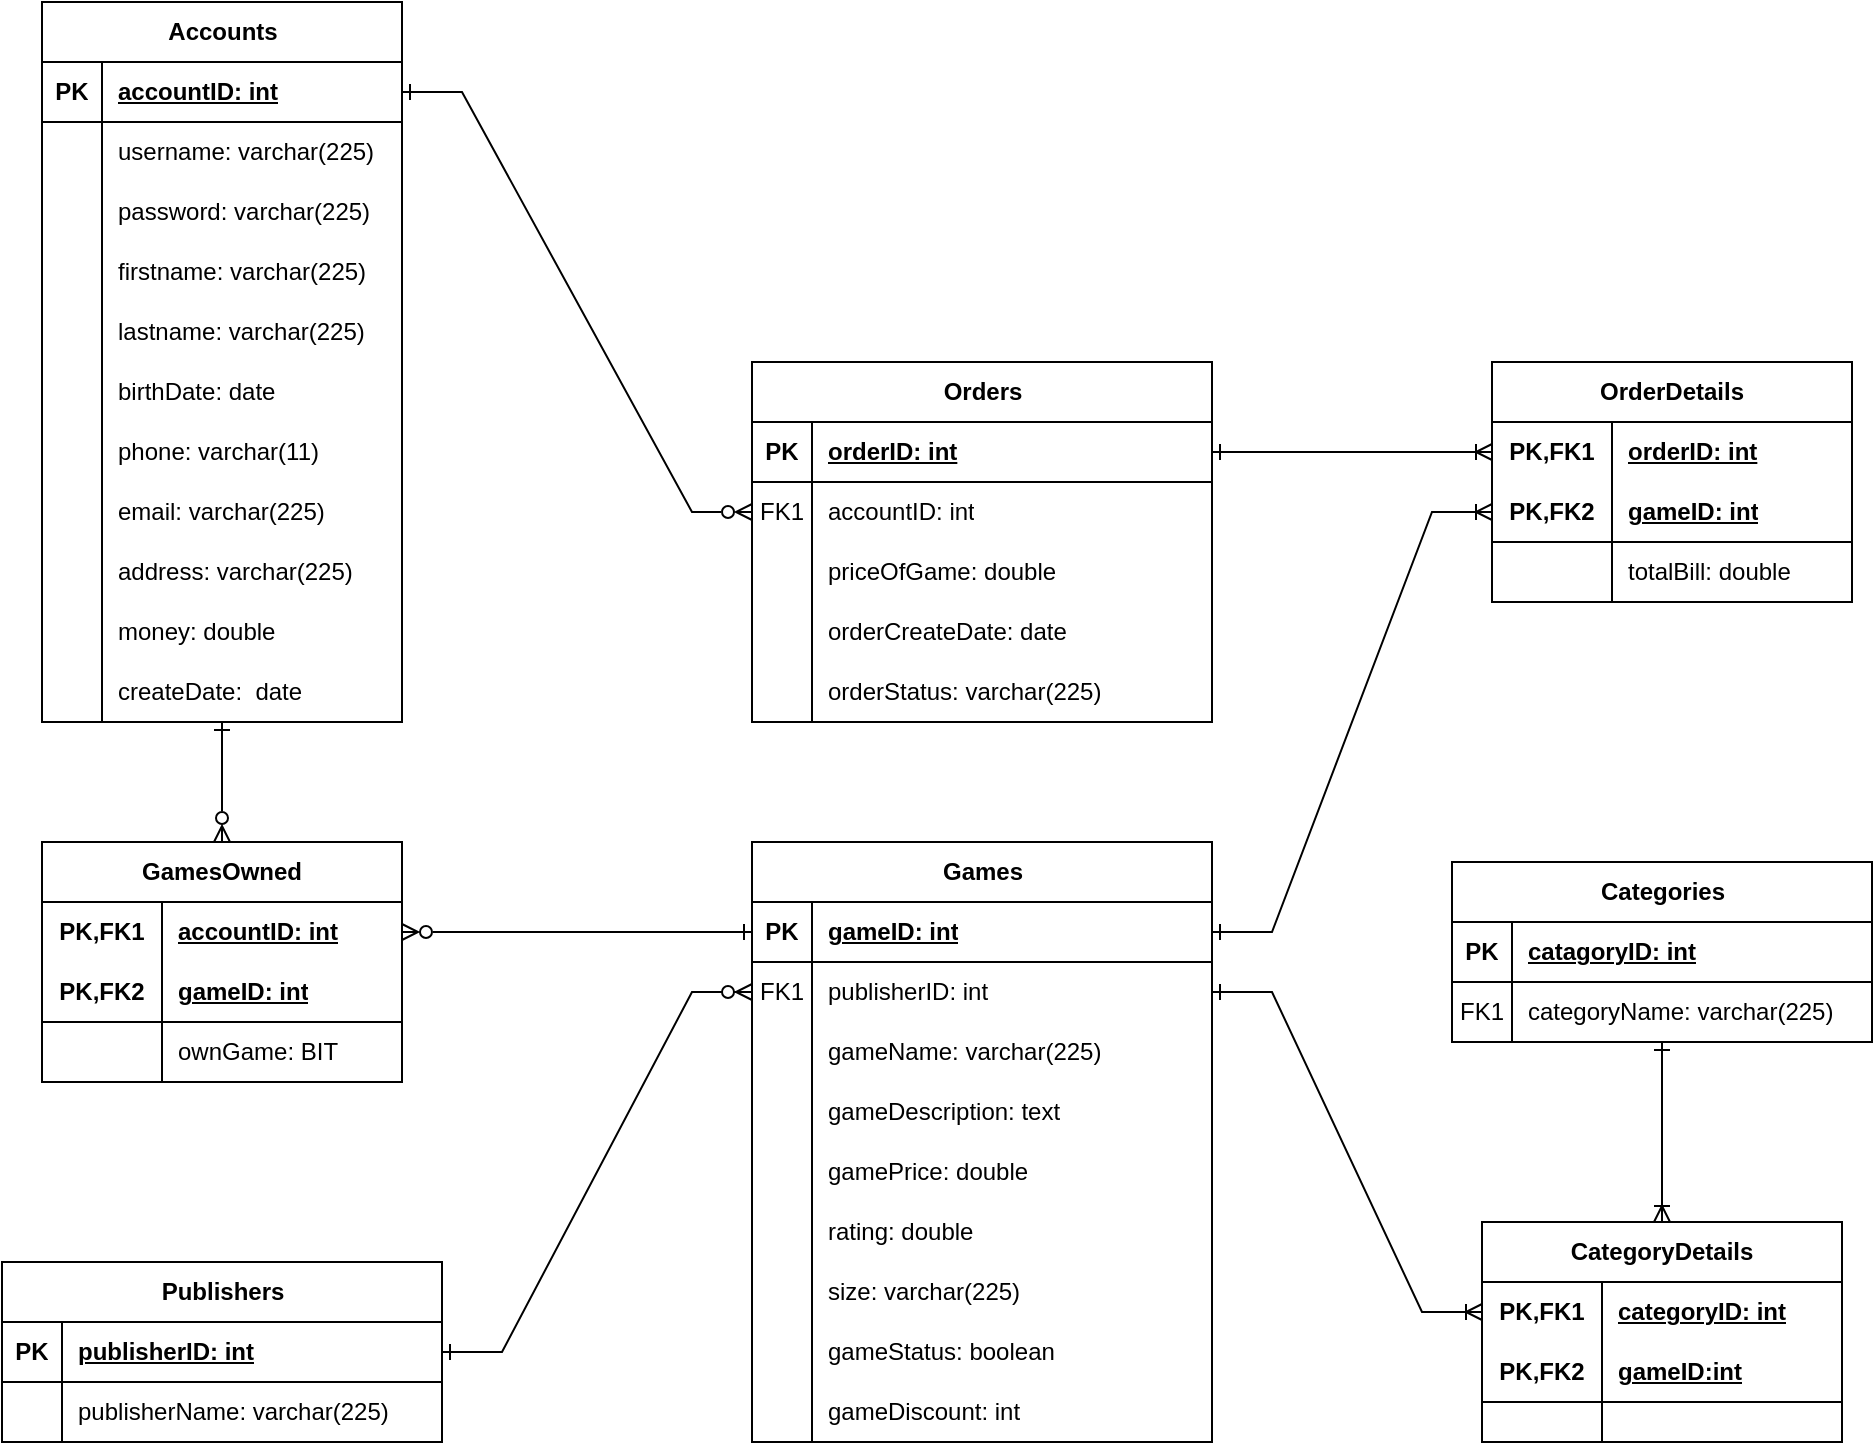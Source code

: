<mxfile version="21.6.1" type="device">
  <diagram name="Page-1" id="ymamijG1H2zUphEsRwEc">
    <mxGraphModel dx="1548" dy="894" grid="1" gridSize="10" guides="1" tooltips="1" connect="1" arrows="1" fold="1" page="1" pageScale="1" pageWidth="1169" pageHeight="1654" math="0" shadow="0">
      <root>
        <mxCell id="0" />
        <mxCell id="1" parent="0" />
        <mxCell id="se7mfOm-UZgDBYxmV7Se-1" value="Accounts" style="shape=table;startSize=30;container=1;collapsible=1;childLayout=tableLayout;fixedRows=1;rowLines=0;fontStyle=1;align=center;resizeLast=1;html=1;" parent="1" vertex="1">
          <mxGeometry x="137" y="480" width="180" height="360" as="geometry" />
        </mxCell>
        <mxCell id="se7mfOm-UZgDBYxmV7Se-2" value="" style="shape=tableRow;horizontal=0;startSize=0;swimlaneHead=0;swimlaneBody=0;fillColor=none;collapsible=0;dropTarget=0;points=[[0,0.5],[1,0.5]];portConstraint=eastwest;top=0;left=0;right=0;bottom=1;" parent="se7mfOm-UZgDBYxmV7Se-1" vertex="1">
          <mxGeometry y="30" width="180" height="30" as="geometry" />
        </mxCell>
        <mxCell id="se7mfOm-UZgDBYxmV7Se-3" value="PK" style="shape=partialRectangle;connectable=0;fillColor=none;top=0;left=0;bottom=0;right=0;fontStyle=1;overflow=hidden;whiteSpace=wrap;html=1;" parent="se7mfOm-UZgDBYxmV7Se-2" vertex="1">
          <mxGeometry width="30" height="30" as="geometry">
            <mxRectangle width="30" height="30" as="alternateBounds" />
          </mxGeometry>
        </mxCell>
        <mxCell id="se7mfOm-UZgDBYxmV7Se-4" value="accountID: int" style="shape=partialRectangle;connectable=0;fillColor=none;top=0;left=0;bottom=0;right=0;align=left;spacingLeft=6;fontStyle=5;overflow=hidden;whiteSpace=wrap;html=1;" parent="se7mfOm-UZgDBYxmV7Se-2" vertex="1">
          <mxGeometry x="30" width="150" height="30" as="geometry">
            <mxRectangle width="150" height="30" as="alternateBounds" />
          </mxGeometry>
        </mxCell>
        <mxCell id="se7mfOm-UZgDBYxmV7Se-5" value="" style="shape=tableRow;horizontal=0;startSize=0;swimlaneHead=0;swimlaneBody=0;fillColor=none;collapsible=0;dropTarget=0;points=[[0,0.5],[1,0.5]];portConstraint=eastwest;top=0;left=0;right=0;bottom=0;" parent="se7mfOm-UZgDBYxmV7Se-1" vertex="1">
          <mxGeometry y="60" width="180" height="30" as="geometry" />
        </mxCell>
        <mxCell id="se7mfOm-UZgDBYxmV7Se-6" value="" style="shape=partialRectangle;connectable=0;fillColor=none;top=0;left=0;bottom=0;right=0;editable=1;overflow=hidden;whiteSpace=wrap;html=1;" parent="se7mfOm-UZgDBYxmV7Se-5" vertex="1">
          <mxGeometry width="30" height="30" as="geometry">
            <mxRectangle width="30" height="30" as="alternateBounds" />
          </mxGeometry>
        </mxCell>
        <mxCell id="se7mfOm-UZgDBYxmV7Se-7" value="username: varchar(225)" style="shape=partialRectangle;connectable=0;fillColor=none;top=0;left=0;bottom=0;right=0;align=left;spacingLeft=6;overflow=hidden;whiteSpace=wrap;html=1;" parent="se7mfOm-UZgDBYxmV7Se-5" vertex="1">
          <mxGeometry x="30" width="150" height="30" as="geometry">
            <mxRectangle width="150" height="30" as="alternateBounds" />
          </mxGeometry>
        </mxCell>
        <mxCell id="se7mfOm-UZgDBYxmV7Se-8" value="" style="shape=tableRow;horizontal=0;startSize=0;swimlaneHead=0;swimlaneBody=0;fillColor=none;collapsible=0;dropTarget=0;points=[[0,0.5],[1,0.5]];portConstraint=eastwest;top=0;left=0;right=0;bottom=0;" parent="se7mfOm-UZgDBYxmV7Se-1" vertex="1">
          <mxGeometry y="90" width="180" height="30" as="geometry" />
        </mxCell>
        <mxCell id="se7mfOm-UZgDBYxmV7Se-9" value="" style="shape=partialRectangle;connectable=0;fillColor=none;top=0;left=0;bottom=0;right=0;editable=1;overflow=hidden;whiteSpace=wrap;html=1;" parent="se7mfOm-UZgDBYxmV7Se-8" vertex="1">
          <mxGeometry width="30" height="30" as="geometry">
            <mxRectangle width="30" height="30" as="alternateBounds" />
          </mxGeometry>
        </mxCell>
        <mxCell id="se7mfOm-UZgDBYxmV7Se-10" value="password: varchar(225)" style="shape=partialRectangle;connectable=0;fillColor=none;top=0;left=0;bottom=0;right=0;align=left;spacingLeft=6;overflow=hidden;whiteSpace=wrap;html=1;" parent="se7mfOm-UZgDBYxmV7Se-8" vertex="1">
          <mxGeometry x="30" width="150" height="30" as="geometry">
            <mxRectangle width="150" height="30" as="alternateBounds" />
          </mxGeometry>
        </mxCell>
        <mxCell id="se7mfOm-UZgDBYxmV7Se-11" value="" style="shape=tableRow;horizontal=0;startSize=0;swimlaneHead=0;swimlaneBody=0;fillColor=none;collapsible=0;dropTarget=0;points=[[0,0.5],[1,0.5]];portConstraint=eastwest;top=0;left=0;right=0;bottom=0;" parent="se7mfOm-UZgDBYxmV7Se-1" vertex="1">
          <mxGeometry y="120" width="180" height="30" as="geometry" />
        </mxCell>
        <mxCell id="se7mfOm-UZgDBYxmV7Se-12" value="" style="shape=partialRectangle;connectable=0;fillColor=none;top=0;left=0;bottom=0;right=0;editable=1;overflow=hidden;whiteSpace=wrap;html=1;" parent="se7mfOm-UZgDBYxmV7Se-11" vertex="1">
          <mxGeometry width="30" height="30" as="geometry">
            <mxRectangle width="30" height="30" as="alternateBounds" />
          </mxGeometry>
        </mxCell>
        <mxCell id="se7mfOm-UZgDBYxmV7Se-13" value="firstname: varchar(225)" style="shape=partialRectangle;connectable=0;fillColor=none;top=0;left=0;bottom=0;right=0;align=left;spacingLeft=6;overflow=hidden;whiteSpace=wrap;html=1;" parent="se7mfOm-UZgDBYxmV7Se-11" vertex="1">
          <mxGeometry x="30" width="150" height="30" as="geometry">
            <mxRectangle width="150" height="30" as="alternateBounds" />
          </mxGeometry>
        </mxCell>
        <mxCell id="se7mfOm-UZgDBYxmV7Se-14" value="" style="shape=tableRow;horizontal=0;startSize=0;swimlaneHead=0;swimlaneBody=0;fillColor=none;collapsible=0;dropTarget=0;points=[[0,0.5],[1,0.5]];portConstraint=eastwest;top=0;left=0;right=0;bottom=0;" parent="se7mfOm-UZgDBYxmV7Se-1" vertex="1">
          <mxGeometry y="150" width="180" height="30" as="geometry" />
        </mxCell>
        <mxCell id="se7mfOm-UZgDBYxmV7Se-15" value="" style="shape=partialRectangle;connectable=0;fillColor=none;top=0;left=0;bottom=0;right=0;editable=1;overflow=hidden;whiteSpace=wrap;html=1;" parent="se7mfOm-UZgDBYxmV7Se-14" vertex="1">
          <mxGeometry width="30" height="30" as="geometry">
            <mxRectangle width="30" height="30" as="alternateBounds" />
          </mxGeometry>
        </mxCell>
        <mxCell id="se7mfOm-UZgDBYxmV7Se-16" value="lastname: varchar(225)" style="shape=partialRectangle;connectable=0;fillColor=none;top=0;left=0;bottom=0;right=0;align=left;spacingLeft=6;overflow=hidden;whiteSpace=wrap;html=1;" parent="se7mfOm-UZgDBYxmV7Se-14" vertex="1">
          <mxGeometry x="30" width="150" height="30" as="geometry">
            <mxRectangle width="150" height="30" as="alternateBounds" />
          </mxGeometry>
        </mxCell>
        <mxCell id="se7mfOm-UZgDBYxmV7Se-17" value="" style="shape=tableRow;horizontal=0;startSize=0;swimlaneHead=0;swimlaneBody=0;fillColor=none;collapsible=0;dropTarget=0;points=[[0,0.5],[1,0.5]];portConstraint=eastwest;top=0;left=0;right=0;bottom=0;" parent="se7mfOm-UZgDBYxmV7Se-1" vertex="1">
          <mxGeometry y="180" width="180" height="30" as="geometry" />
        </mxCell>
        <mxCell id="se7mfOm-UZgDBYxmV7Se-18" value="" style="shape=partialRectangle;connectable=0;fillColor=none;top=0;left=0;bottom=0;right=0;editable=1;overflow=hidden;whiteSpace=wrap;html=1;" parent="se7mfOm-UZgDBYxmV7Se-17" vertex="1">
          <mxGeometry width="30" height="30" as="geometry">
            <mxRectangle width="30" height="30" as="alternateBounds" />
          </mxGeometry>
        </mxCell>
        <mxCell id="se7mfOm-UZgDBYxmV7Se-19" value="birthDate: date" style="shape=partialRectangle;connectable=0;fillColor=none;top=0;left=0;bottom=0;right=0;align=left;spacingLeft=6;overflow=hidden;whiteSpace=wrap;html=1;" parent="se7mfOm-UZgDBYxmV7Se-17" vertex="1">
          <mxGeometry x="30" width="150" height="30" as="geometry">
            <mxRectangle width="150" height="30" as="alternateBounds" />
          </mxGeometry>
        </mxCell>
        <mxCell id="se7mfOm-UZgDBYxmV7Se-20" value="" style="shape=tableRow;horizontal=0;startSize=0;swimlaneHead=0;swimlaneBody=0;fillColor=none;collapsible=0;dropTarget=0;points=[[0,0.5],[1,0.5]];portConstraint=eastwest;top=0;left=0;right=0;bottom=0;" parent="se7mfOm-UZgDBYxmV7Se-1" vertex="1">
          <mxGeometry y="210" width="180" height="30" as="geometry" />
        </mxCell>
        <mxCell id="se7mfOm-UZgDBYxmV7Se-21" value="" style="shape=partialRectangle;connectable=0;fillColor=none;top=0;left=0;bottom=0;right=0;editable=1;overflow=hidden;whiteSpace=wrap;html=1;" parent="se7mfOm-UZgDBYxmV7Se-20" vertex="1">
          <mxGeometry width="30" height="30" as="geometry">
            <mxRectangle width="30" height="30" as="alternateBounds" />
          </mxGeometry>
        </mxCell>
        <mxCell id="se7mfOm-UZgDBYxmV7Se-22" value="phone: varchar(11)" style="shape=partialRectangle;connectable=0;fillColor=none;top=0;left=0;bottom=0;right=0;align=left;spacingLeft=6;overflow=hidden;whiteSpace=wrap;html=1;" parent="se7mfOm-UZgDBYxmV7Se-20" vertex="1">
          <mxGeometry x="30" width="150" height="30" as="geometry">
            <mxRectangle width="150" height="30" as="alternateBounds" />
          </mxGeometry>
        </mxCell>
        <mxCell id="se7mfOm-UZgDBYxmV7Se-23" value="" style="shape=tableRow;horizontal=0;startSize=0;swimlaneHead=0;swimlaneBody=0;fillColor=none;collapsible=0;dropTarget=0;points=[[0,0.5],[1,0.5]];portConstraint=eastwest;top=0;left=0;right=0;bottom=0;" parent="se7mfOm-UZgDBYxmV7Se-1" vertex="1">
          <mxGeometry y="240" width="180" height="30" as="geometry" />
        </mxCell>
        <mxCell id="se7mfOm-UZgDBYxmV7Se-24" value="" style="shape=partialRectangle;connectable=0;fillColor=none;top=0;left=0;bottom=0;right=0;editable=1;overflow=hidden;whiteSpace=wrap;html=1;" parent="se7mfOm-UZgDBYxmV7Se-23" vertex="1">
          <mxGeometry width="30" height="30" as="geometry">
            <mxRectangle width="30" height="30" as="alternateBounds" />
          </mxGeometry>
        </mxCell>
        <mxCell id="se7mfOm-UZgDBYxmV7Se-25" value="email: varchar(225)" style="shape=partialRectangle;connectable=0;fillColor=none;top=0;left=0;bottom=0;right=0;align=left;spacingLeft=6;overflow=hidden;whiteSpace=wrap;html=1;" parent="se7mfOm-UZgDBYxmV7Se-23" vertex="1">
          <mxGeometry x="30" width="150" height="30" as="geometry">
            <mxRectangle width="150" height="30" as="alternateBounds" />
          </mxGeometry>
        </mxCell>
        <mxCell id="se7mfOm-UZgDBYxmV7Se-26" value="" style="shape=tableRow;horizontal=0;startSize=0;swimlaneHead=0;swimlaneBody=0;fillColor=none;collapsible=0;dropTarget=0;points=[[0,0.5],[1,0.5]];portConstraint=eastwest;top=0;left=0;right=0;bottom=0;" parent="se7mfOm-UZgDBYxmV7Se-1" vertex="1">
          <mxGeometry y="270" width="180" height="30" as="geometry" />
        </mxCell>
        <mxCell id="se7mfOm-UZgDBYxmV7Se-27" value="" style="shape=partialRectangle;connectable=0;fillColor=none;top=0;left=0;bottom=0;right=0;editable=1;overflow=hidden;whiteSpace=wrap;html=1;" parent="se7mfOm-UZgDBYxmV7Se-26" vertex="1">
          <mxGeometry width="30" height="30" as="geometry">
            <mxRectangle width="30" height="30" as="alternateBounds" />
          </mxGeometry>
        </mxCell>
        <mxCell id="se7mfOm-UZgDBYxmV7Se-28" value="address: varchar(225)" style="shape=partialRectangle;connectable=0;fillColor=none;top=0;left=0;bottom=0;right=0;align=left;spacingLeft=6;overflow=hidden;whiteSpace=wrap;html=1;" parent="se7mfOm-UZgDBYxmV7Se-26" vertex="1">
          <mxGeometry x="30" width="150" height="30" as="geometry">
            <mxRectangle width="150" height="30" as="alternateBounds" />
          </mxGeometry>
        </mxCell>
        <mxCell id="se7mfOm-UZgDBYxmV7Se-29" value="" style="shape=tableRow;horizontal=0;startSize=0;swimlaneHead=0;swimlaneBody=0;fillColor=none;collapsible=0;dropTarget=0;points=[[0,0.5],[1,0.5]];portConstraint=eastwest;top=0;left=0;right=0;bottom=0;" parent="se7mfOm-UZgDBYxmV7Se-1" vertex="1">
          <mxGeometry y="300" width="180" height="30" as="geometry" />
        </mxCell>
        <mxCell id="se7mfOm-UZgDBYxmV7Se-30" value="" style="shape=partialRectangle;connectable=0;fillColor=none;top=0;left=0;bottom=0;right=0;editable=1;overflow=hidden;whiteSpace=wrap;html=1;" parent="se7mfOm-UZgDBYxmV7Se-29" vertex="1">
          <mxGeometry width="30" height="30" as="geometry">
            <mxRectangle width="30" height="30" as="alternateBounds" />
          </mxGeometry>
        </mxCell>
        <mxCell id="se7mfOm-UZgDBYxmV7Se-31" value="money: double" style="shape=partialRectangle;connectable=0;fillColor=none;top=0;left=0;bottom=0;right=0;align=left;spacingLeft=6;overflow=hidden;whiteSpace=wrap;html=1;" parent="se7mfOm-UZgDBYxmV7Se-29" vertex="1">
          <mxGeometry x="30" width="150" height="30" as="geometry">
            <mxRectangle width="150" height="30" as="alternateBounds" />
          </mxGeometry>
        </mxCell>
        <mxCell id="se7mfOm-UZgDBYxmV7Se-32" value="" style="shape=tableRow;horizontal=0;startSize=0;swimlaneHead=0;swimlaneBody=0;fillColor=none;collapsible=0;dropTarget=0;points=[[0,0.5],[1,0.5]];portConstraint=eastwest;top=0;left=0;right=0;bottom=0;" parent="se7mfOm-UZgDBYxmV7Se-1" vertex="1">
          <mxGeometry y="330" width="180" height="30" as="geometry" />
        </mxCell>
        <mxCell id="se7mfOm-UZgDBYxmV7Se-33" value="" style="shape=partialRectangle;connectable=0;fillColor=none;top=0;left=0;bottom=0;right=0;editable=1;overflow=hidden;whiteSpace=wrap;html=1;" parent="se7mfOm-UZgDBYxmV7Se-32" vertex="1">
          <mxGeometry width="30" height="30" as="geometry">
            <mxRectangle width="30" height="30" as="alternateBounds" />
          </mxGeometry>
        </mxCell>
        <mxCell id="se7mfOm-UZgDBYxmV7Se-34" value="createDate:&amp;nbsp; date" style="shape=partialRectangle;connectable=0;fillColor=none;top=0;left=0;bottom=0;right=0;align=left;spacingLeft=6;overflow=hidden;whiteSpace=wrap;html=1;" parent="se7mfOm-UZgDBYxmV7Se-32" vertex="1">
          <mxGeometry x="30" width="150" height="30" as="geometry">
            <mxRectangle width="150" height="30" as="alternateBounds" />
          </mxGeometry>
        </mxCell>
        <mxCell id="se7mfOm-UZgDBYxmV7Se-35" value="Orders" style="shape=table;startSize=30;container=1;collapsible=1;childLayout=tableLayout;fixedRows=1;rowLines=0;fontStyle=1;align=center;resizeLast=1;html=1;" parent="1" vertex="1">
          <mxGeometry x="492" y="660" width="230" height="180" as="geometry" />
        </mxCell>
        <mxCell id="se7mfOm-UZgDBYxmV7Se-36" value="" style="shape=tableRow;horizontal=0;startSize=0;swimlaneHead=0;swimlaneBody=0;fillColor=none;collapsible=0;dropTarget=0;points=[[0,0.5],[1,0.5]];portConstraint=eastwest;top=0;left=0;right=0;bottom=1;" parent="se7mfOm-UZgDBYxmV7Se-35" vertex="1">
          <mxGeometry y="30" width="230" height="30" as="geometry" />
        </mxCell>
        <mxCell id="se7mfOm-UZgDBYxmV7Se-37" value="PK" style="shape=partialRectangle;connectable=0;fillColor=none;top=0;left=0;bottom=0;right=0;fontStyle=1;overflow=hidden;whiteSpace=wrap;html=1;" parent="se7mfOm-UZgDBYxmV7Se-36" vertex="1">
          <mxGeometry width="30" height="30" as="geometry">
            <mxRectangle width="30" height="30" as="alternateBounds" />
          </mxGeometry>
        </mxCell>
        <mxCell id="se7mfOm-UZgDBYxmV7Se-38" value="orderID: int" style="shape=partialRectangle;connectable=0;fillColor=none;top=0;left=0;bottom=0;right=0;align=left;spacingLeft=6;fontStyle=5;overflow=hidden;whiteSpace=wrap;html=1;" parent="se7mfOm-UZgDBYxmV7Se-36" vertex="1">
          <mxGeometry x="30" width="200" height="30" as="geometry">
            <mxRectangle width="200" height="30" as="alternateBounds" />
          </mxGeometry>
        </mxCell>
        <mxCell id="se7mfOm-UZgDBYxmV7Se-39" value="" style="shape=tableRow;horizontal=0;startSize=0;swimlaneHead=0;swimlaneBody=0;fillColor=none;collapsible=0;dropTarget=0;points=[[0,0.5],[1,0.5]];portConstraint=eastwest;top=0;left=0;right=0;bottom=0;" parent="se7mfOm-UZgDBYxmV7Se-35" vertex="1">
          <mxGeometry y="60" width="230" height="30" as="geometry" />
        </mxCell>
        <mxCell id="se7mfOm-UZgDBYxmV7Se-40" value="FK1" style="shape=partialRectangle;connectable=0;fillColor=none;top=0;left=0;bottom=0;right=0;editable=1;overflow=hidden;whiteSpace=wrap;html=1;" parent="se7mfOm-UZgDBYxmV7Se-39" vertex="1">
          <mxGeometry width="30" height="30" as="geometry">
            <mxRectangle width="30" height="30" as="alternateBounds" />
          </mxGeometry>
        </mxCell>
        <mxCell id="se7mfOm-UZgDBYxmV7Se-41" value="accountID: int" style="shape=partialRectangle;connectable=0;fillColor=none;top=0;left=0;bottom=0;right=0;align=left;spacingLeft=6;overflow=hidden;whiteSpace=wrap;html=1;" parent="se7mfOm-UZgDBYxmV7Se-39" vertex="1">
          <mxGeometry x="30" width="200" height="30" as="geometry">
            <mxRectangle width="200" height="30" as="alternateBounds" />
          </mxGeometry>
        </mxCell>
        <mxCell id="se7mfOm-UZgDBYxmV7Se-45" value="" style="shape=tableRow;horizontal=0;startSize=0;swimlaneHead=0;swimlaneBody=0;fillColor=none;collapsible=0;dropTarget=0;points=[[0,0.5],[1,0.5]];portConstraint=eastwest;top=0;left=0;right=0;bottom=0;" parent="se7mfOm-UZgDBYxmV7Se-35" vertex="1">
          <mxGeometry y="90" width="230" height="30" as="geometry" />
        </mxCell>
        <mxCell id="se7mfOm-UZgDBYxmV7Se-46" value="" style="shape=partialRectangle;connectable=0;fillColor=none;top=0;left=0;bottom=0;right=0;editable=1;overflow=hidden;whiteSpace=wrap;html=1;" parent="se7mfOm-UZgDBYxmV7Se-45" vertex="1">
          <mxGeometry width="30" height="30" as="geometry">
            <mxRectangle width="30" height="30" as="alternateBounds" />
          </mxGeometry>
        </mxCell>
        <mxCell id="se7mfOm-UZgDBYxmV7Se-47" value="priceOfGame: double" style="shape=partialRectangle;connectable=0;fillColor=none;top=0;left=0;bottom=0;right=0;align=left;spacingLeft=6;overflow=hidden;whiteSpace=wrap;html=1;" parent="se7mfOm-UZgDBYxmV7Se-45" vertex="1">
          <mxGeometry x="30" width="200" height="30" as="geometry">
            <mxRectangle width="200" height="30" as="alternateBounds" />
          </mxGeometry>
        </mxCell>
        <mxCell id="se7mfOm-UZgDBYxmV7Se-48" value="" style="shape=tableRow;horizontal=0;startSize=0;swimlaneHead=0;swimlaneBody=0;fillColor=none;collapsible=0;dropTarget=0;points=[[0,0.5],[1,0.5]];portConstraint=eastwest;top=0;left=0;right=0;bottom=0;" parent="se7mfOm-UZgDBYxmV7Se-35" vertex="1">
          <mxGeometry y="120" width="230" height="30" as="geometry" />
        </mxCell>
        <mxCell id="se7mfOm-UZgDBYxmV7Se-49" value="" style="shape=partialRectangle;connectable=0;fillColor=none;top=0;left=0;bottom=0;right=0;editable=1;overflow=hidden;whiteSpace=wrap;html=1;" parent="se7mfOm-UZgDBYxmV7Se-48" vertex="1">
          <mxGeometry width="30" height="30" as="geometry">
            <mxRectangle width="30" height="30" as="alternateBounds" />
          </mxGeometry>
        </mxCell>
        <mxCell id="se7mfOm-UZgDBYxmV7Se-50" value="orderCreateDate: date" style="shape=partialRectangle;connectable=0;fillColor=none;top=0;left=0;bottom=0;right=0;align=left;spacingLeft=6;overflow=hidden;whiteSpace=wrap;html=1;" parent="se7mfOm-UZgDBYxmV7Se-48" vertex="1">
          <mxGeometry x="30" width="200" height="30" as="geometry">
            <mxRectangle width="200" height="30" as="alternateBounds" />
          </mxGeometry>
        </mxCell>
        <mxCell id="se7mfOm-UZgDBYxmV7Se-54" value="" style="shape=tableRow;horizontal=0;startSize=0;swimlaneHead=0;swimlaneBody=0;fillColor=none;collapsible=0;dropTarget=0;points=[[0,0.5],[1,0.5]];portConstraint=eastwest;top=0;left=0;right=0;bottom=0;" parent="se7mfOm-UZgDBYxmV7Se-35" vertex="1">
          <mxGeometry y="150" width="230" height="30" as="geometry" />
        </mxCell>
        <mxCell id="se7mfOm-UZgDBYxmV7Se-55" value="" style="shape=partialRectangle;connectable=0;fillColor=none;top=0;left=0;bottom=0;right=0;editable=1;overflow=hidden;whiteSpace=wrap;html=1;" parent="se7mfOm-UZgDBYxmV7Se-54" vertex="1">
          <mxGeometry width="30" height="30" as="geometry">
            <mxRectangle width="30" height="30" as="alternateBounds" />
          </mxGeometry>
        </mxCell>
        <mxCell id="se7mfOm-UZgDBYxmV7Se-56" value="orderStatus: varchar(225)" style="shape=partialRectangle;connectable=0;fillColor=none;top=0;left=0;bottom=0;right=0;align=left;spacingLeft=6;overflow=hidden;whiteSpace=wrap;html=1;" parent="se7mfOm-UZgDBYxmV7Se-54" vertex="1">
          <mxGeometry x="30" width="200" height="30" as="geometry">
            <mxRectangle width="200" height="30" as="alternateBounds" />
          </mxGeometry>
        </mxCell>
        <mxCell id="se7mfOm-UZgDBYxmV7Se-57" value="Games" style="shape=table;startSize=30;container=1;collapsible=1;childLayout=tableLayout;fixedRows=1;rowLines=0;fontStyle=1;align=center;resizeLast=1;html=1;" parent="1" vertex="1">
          <mxGeometry x="492" y="900" width="230" height="300" as="geometry" />
        </mxCell>
        <mxCell id="se7mfOm-UZgDBYxmV7Se-58" value="" style="shape=tableRow;horizontal=0;startSize=0;swimlaneHead=0;swimlaneBody=0;fillColor=none;collapsible=0;dropTarget=0;points=[[0,0.5],[1,0.5]];portConstraint=eastwest;top=0;left=0;right=0;bottom=1;" parent="se7mfOm-UZgDBYxmV7Se-57" vertex="1">
          <mxGeometry y="30" width="230" height="30" as="geometry" />
        </mxCell>
        <mxCell id="se7mfOm-UZgDBYxmV7Se-59" value="PK" style="shape=partialRectangle;connectable=0;fillColor=none;top=0;left=0;bottom=0;right=0;fontStyle=1;overflow=hidden;whiteSpace=wrap;html=1;" parent="se7mfOm-UZgDBYxmV7Se-58" vertex="1">
          <mxGeometry width="30" height="30" as="geometry">
            <mxRectangle width="30" height="30" as="alternateBounds" />
          </mxGeometry>
        </mxCell>
        <mxCell id="se7mfOm-UZgDBYxmV7Se-60" value="gameID: int" style="shape=partialRectangle;connectable=0;fillColor=none;top=0;left=0;bottom=0;right=0;align=left;spacingLeft=6;fontStyle=5;overflow=hidden;whiteSpace=wrap;html=1;" parent="se7mfOm-UZgDBYxmV7Se-58" vertex="1">
          <mxGeometry x="30" width="200" height="30" as="geometry">
            <mxRectangle width="200" height="30" as="alternateBounds" />
          </mxGeometry>
        </mxCell>
        <mxCell id="se7mfOm-UZgDBYxmV7Se-61" value="" style="shape=tableRow;horizontal=0;startSize=0;swimlaneHead=0;swimlaneBody=0;fillColor=none;collapsible=0;dropTarget=0;points=[[0,0.5],[1,0.5]];portConstraint=eastwest;top=0;left=0;right=0;bottom=0;" parent="se7mfOm-UZgDBYxmV7Se-57" vertex="1">
          <mxGeometry y="60" width="230" height="30" as="geometry" />
        </mxCell>
        <mxCell id="se7mfOm-UZgDBYxmV7Se-62" value="FK1" style="shape=partialRectangle;connectable=0;fillColor=none;top=0;left=0;bottom=0;right=0;editable=1;overflow=hidden;whiteSpace=wrap;html=1;" parent="se7mfOm-UZgDBYxmV7Se-61" vertex="1">
          <mxGeometry width="30" height="30" as="geometry">
            <mxRectangle width="30" height="30" as="alternateBounds" />
          </mxGeometry>
        </mxCell>
        <mxCell id="se7mfOm-UZgDBYxmV7Se-63" value="publisherID: int" style="shape=partialRectangle;connectable=0;fillColor=none;top=0;left=0;bottom=0;right=0;align=left;spacingLeft=6;overflow=hidden;whiteSpace=wrap;html=1;" parent="se7mfOm-UZgDBYxmV7Se-61" vertex="1">
          <mxGeometry x="30" width="200" height="30" as="geometry">
            <mxRectangle width="200" height="30" as="alternateBounds" />
          </mxGeometry>
        </mxCell>
        <mxCell id="se7mfOm-UZgDBYxmV7Se-64" value="" style="shape=tableRow;horizontal=0;startSize=0;swimlaneHead=0;swimlaneBody=0;fillColor=none;collapsible=0;dropTarget=0;points=[[0,0.5],[1,0.5]];portConstraint=eastwest;top=0;left=0;right=0;bottom=0;" parent="se7mfOm-UZgDBYxmV7Se-57" vertex="1">
          <mxGeometry y="90" width="230" height="30" as="geometry" />
        </mxCell>
        <mxCell id="se7mfOm-UZgDBYxmV7Se-65" value="" style="shape=partialRectangle;connectable=0;fillColor=none;top=0;left=0;bottom=0;right=0;editable=1;overflow=hidden;whiteSpace=wrap;html=1;" parent="se7mfOm-UZgDBYxmV7Se-64" vertex="1">
          <mxGeometry width="30" height="30" as="geometry">
            <mxRectangle width="30" height="30" as="alternateBounds" />
          </mxGeometry>
        </mxCell>
        <mxCell id="se7mfOm-UZgDBYxmV7Se-66" value="gameName: varchar(225)" style="shape=partialRectangle;connectable=0;fillColor=none;top=0;left=0;bottom=0;right=0;align=left;spacingLeft=6;overflow=hidden;whiteSpace=wrap;html=1;" parent="se7mfOm-UZgDBYxmV7Se-64" vertex="1">
          <mxGeometry x="30" width="200" height="30" as="geometry">
            <mxRectangle width="200" height="30" as="alternateBounds" />
          </mxGeometry>
        </mxCell>
        <mxCell id="se7mfOm-UZgDBYxmV7Se-67" value="" style="shape=tableRow;horizontal=0;startSize=0;swimlaneHead=0;swimlaneBody=0;fillColor=none;collapsible=0;dropTarget=0;points=[[0,0.5],[1,0.5]];portConstraint=eastwest;top=0;left=0;right=0;bottom=0;" parent="se7mfOm-UZgDBYxmV7Se-57" vertex="1">
          <mxGeometry y="120" width="230" height="30" as="geometry" />
        </mxCell>
        <mxCell id="se7mfOm-UZgDBYxmV7Se-68" value="" style="shape=partialRectangle;connectable=0;fillColor=none;top=0;left=0;bottom=0;right=0;editable=1;overflow=hidden;whiteSpace=wrap;html=1;" parent="se7mfOm-UZgDBYxmV7Se-67" vertex="1">
          <mxGeometry width="30" height="30" as="geometry">
            <mxRectangle width="30" height="30" as="alternateBounds" />
          </mxGeometry>
        </mxCell>
        <mxCell id="se7mfOm-UZgDBYxmV7Se-69" value="gameDescription: text" style="shape=partialRectangle;connectable=0;fillColor=none;top=0;left=0;bottom=0;right=0;align=left;spacingLeft=6;overflow=hidden;whiteSpace=wrap;html=1;" parent="se7mfOm-UZgDBYxmV7Se-67" vertex="1">
          <mxGeometry x="30" width="200" height="30" as="geometry">
            <mxRectangle width="200" height="30" as="alternateBounds" />
          </mxGeometry>
        </mxCell>
        <mxCell id="se7mfOm-UZgDBYxmV7Se-70" value="" style="shape=tableRow;horizontal=0;startSize=0;swimlaneHead=0;swimlaneBody=0;fillColor=none;collapsible=0;dropTarget=0;points=[[0,0.5],[1,0.5]];portConstraint=eastwest;top=0;left=0;right=0;bottom=0;" parent="se7mfOm-UZgDBYxmV7Se-57" vertex="1">
          <mxGeometry y="150" width="230" height="30" as="geometry" />
        </mxCell>
        <mxCell id="se7mfOm-UZgDBYxmV7Se-71" value="" style="shape=partialRectangle;connectable=0;fillColor=none;top=0;left=0;bottom=0;right=0;editable=1;overflow=hidden;whiteSpace=wrap;html=1;" parent="se7mfOm-UZgDBYxmV7Se-70" vertex="1">
          <mxGeometry width="30" height="30" as="geometry">
            <mxRectangle width="30" height="30" as="alternateBounds" />
          </mxGeometry>
        </mxCell>
        <mxCell id="se7mfOm-UZgDBYxmV7Se-72" value="gamePrice: double" style="shape=partialRectangle;connectable=0;fillColor=none;top=0;left=0;bottom=0;right=0;align=left;spacingLeft=6;overflow=hidden;whiteSpace=wrap;html=1;" parent="se7mfOm-UZgDBYxmV7Se-70" vertex="1">
          <mxGeometry x="30" width="200" height="30" as="geometry">
            <mxRectangle width="200" height="30" as="alternateBounds" />
          </mxGeometry>
        </mxCell>
        <mxCell id="se7mfOm-UZgDBYxmV7Se-73" value="" style="shape=tableRow;horizontal=0;startSize=0;swimlaneHead=0;swimlaneBody=0;fillColor=none;collapsible=0;dropTarget=0;points=[[0,0.5],[1,0.5]];portConstraint=eastwest;top=0;left=0;right=0;bottom=0;" parent="se7mfOm-UZgDBYxmV7Se-57" vertex="1">
          <mxGeometry y="180" width="230" height="30" as="geometry" />
        </mxCell>
        <mxCell id="se7mfOm-UZgDBYxmV7Se-74" value="" style="shape=partialRectangle;connectable=0;fillColor=none;top=0;left=0;bottom=0;right=0;editable=1;overflow=hidden;whiteSpace=wrap;html=1;" parent="se7mfOm-UZgDBYxmV7Se-73" vertex="1">
          <mxGeometry width="30" height="30" as="geometry">
            <mxRectangle width="30" height="30" as="alternateBounds" />
          </mxGeometry>
        </mxCell>
        <mxCell id="se7mfOm-UZgDBYxmV7Se-75" value="rating: double" style="shape=partialRectangle;connectable=0;fillColor=none;top=0;left=0;bottom=0;right=0;align=left;spacingLeft=6;overflow=hidden;whiteSpace=wrap;html=1;" parent="se7mfOm-UZgDBYxmV7Se-73" vertex="1">
          <mxGeometry x="30" width="200" height="30" as="geometry">
            <mxRectangle width="200" height="30" as="alternateBounds" />
          </mxGeometry>
        </mxCell>
        <mxCell id="se7mfOm-UZgDBYxmV7Se-79" value="" style="shape=tableRow;horizontal=0;startSize=0;swimlaneHead=0;swimlaneBody=0;fillColor=none;collapsible=0;dropTarget=0;points=[[0,0.5],[1,0.5]];portConstraint=eastwest;top=0;left=0;right=0;bottom=0;" parent="se7mfOm-UZgDBYxmV7Se-57" vertex="1">
          <mxGeometry y="210" width="230" height="30" as="geometry" />
        </mxCell>
        <mxCell id="se7mfOm-UZgDBYxmV7Se-80" value="" style="shape=partialRectangle;connectable=0;fillColor=none;top=0;left=0;bottom=0;right=0;editable=1;overflow=hidden;whiteSpace=wrap;html=1;" parent="se7mfOm-UZgDBYxmV7Se-79" vertex="1">
          <mxGeometry width="30" height="30" as="geometry">
            <mxRectangle width="30" height="30" as="alternateBounds" />
          </mxGeometry>
        </mxCell>
        <mxCell id="se7mfOm-UZgDBYxmV7Se-81" value="size: varchar(225)" style="shape=partialRectangle;connectable=0;fillColor=none;top=0;left=0;bottom=0;right=0;align=left;spacingLeft=6;overflow=hidden;whiteSpace=wrap;html=1;" parent="se7mfOm-UZgDBYxmV7Se-79" vertex="1">
          <mxGeometry x="30" width="200" height="30" as="geometry">
            <mxRectangle width="200" height="30" as="alternateBounds" />
          </mxGeometry>
        </mxCell>
        <mxCell id="se7mfOm-UZgDBYxmV7Se-82" value="" style="shape=tableRow;horizontal=0;startSize=0;swimlaneHead=0;swimlaneBody=0;fillColor=none;collapsible=0;dropTarget=0;points=[[0,0.5],[1,0.5]];portConstraint=eastwest;top=0;left=0;right=0;bottom=0;" parent="se7mfOm-UZgDBYxmV7Se-57" vertex="1">
          <mxGeometry y="240" width="230" height="30" as="geometry" />
        </mxCell>
        <mxCell id="se7mfOm-UZgDBYxmV7Se-83" value="" style="shape=partialRectangle;connectable=0;fillColor=none;top=0;left=0;bottom=0;right=0;editable=1;overflow=hidden;whiteSpace=wrap;html=1;" parent="se7mfOm-UZgDBYxmV7Se-82" vertex="1">
          <mxGeometry width="30" height="30" as="geometry">
            <mxRectangle width="30" height="30" as="alternateBounds" />
          </mxGeometry>
        </mxCell>
        <mxCell id="se7mfOm-UZgDBYxmV7Se-84" value="gameStatus: boolean" style="shape=partialRectangle;connectable=0;fillColor=none;top=0;left=0;bottom=0;right=0;align=left;spacingLeft=6;overflow=hidden;whiteSpace=wrap;html=1;" parent="se7mfOm-UZgDBYxmV7Se-82" vertex="1">
          <mxGeometry x="30" width="200" height="30" as="geometry">
            <mxRectangle width="200" height="30" as="alternateBounds" />
          </mxGeometry>
        </mxCell>
        <mxCell id="se7mfOm-UZgDBYxmV7Se-151" value="" style="shape=tableRow;horizontal=0;startSize=0;swimlaneHead=0;swimlaneBody=0;fillColor=none;collapsible=0;dropTarget=0;points=[[0,0.5],[1,0.5]];portConstraint=eastwest;top=0;left=0;right=0;bottom=0;" parent="se7mfOm-UZgDBYxmV7Se-57" vertex="1">
          <mxGeometry y="270" width="230" height="30" as="geometry" />
        </mxCell>
        <mxCell id="se7mfOm-UZgDBYxmV7Se-152" value="" style="shape=partialRectangle;connectable=0;fillColor=none;top=0;left=0;bottom=0;right=0;editable=1;overflow=hidden;whiteSpace=wrap;html=1;" parent="se7mfOm-UZgDBYxmV7Se-151" vertex="1">
          <mxGeometry width="30" height="30" as="geometry">
            <mxRectangle width="30" height="30" as="alternateBounds" />
          </mxGeometry>
        </mxCell>
        <mxCell id="se7mfOm-UZgDBYxmV7Se-153" value="gameDiscount: int" style="shape=partialRectangle;connectable=0;fillColor=none;top=0;left=0;bottom=0;right=0;align=left;spacingLeft=6;overflow=hidden;whiteSpace=wrap;html=1;" parent="se7mfOm-UZgDBYxmV7Se-151" vertex="1">
          <mxGeometry x="30" width="200" height="30" as="geometry">
            <mxRectangle width="200" height="30" as="alternateBounds" />
          </mxGeometry>
        </mxCell>
        <mxCell id="se7mfOm-UZgDBYxmV7Se-85" value="Publishers" style="shape=table;startSize=30;container=1;collapsible=1;childLayout=tableLayout;fixedRows=1;rowLines=0;fontStyle=1;align=center;resizeLast=1;html=1;" parent="1" vertex="1">
          <mxGeometry x="117" y="1110" width="220" height="90" as="geometry" />
        </mxCell>
        <mxCell id="se7mfOm-UZgDBYxmV7Se-86" value="" style="shape=tableRow;horizontal=0;startSize=0;swimlaneHead=0;swimlaneBody=0;fillColor=none;collapsible=0;dropTarget=0;points=[[0,0.5],[1,0.5]];portConstraint=eastwest;top=0;left=0;right=0;bottom=1;" parent="se7mfOm-UZgDBYxmV7Se-85" vertex="1">
          <mxGeometry y="30" width="220" height="30" as="geometry" />
        </mxCell>
        <mxCell id="se7mfOm-UZgDBYxmV7Se-87" value="PK" style="shape=partialRectangle;connectable=0;fillColor=none;top=0;left=0;bottom=0;right=0;fontStyle=1;overflow=hidden;whiteSpace=wrap;html=1;" parent="se7mfOm-UZgDBYxmV7Se-86" vertex="1">
          <mxGeometry width="30" height="30" as="geometry">
            <mxRectangle width="30" height="30" as="alternateBounds" />
          </mxGeometry>
        </mxCell>
        <mxCell id="se7mfOm-UZgDBYxmV7Se-88" value="publisherID: int" style="shape=partialRectangle;connectable=0;fillColor=none;top=0;left=0;bottom=0;right=0;align=left;spacingLeft=6;fontStyle=5;overflow=hidden;whiteSpace=wrap;html=1;" parent="se7mfOm-UZgDBYxmV7Se-86" vertex="1">
          <mxGeometry x="30" width="190" height="30" as="geometry">
            <mxRectangle width="190" height="30" as="alternateBounds" />
          </mxGeometry>
        </mxCell>
        <mxCell id="se7mfOm-UZgDBYxmV7Se-89" value="" style="shape=tableRow;horizontal=0;startSize=0;swimlaneHead=0;swimlaneBody=0;fillColor=none;collapsible=0;dropTarget=0;points=[[0,0.5],[1,0.5]];portConstraint=eastwest;top=0;left=0;right=0;bottom=0;" parent="se7mfOm-UZgDBYxmV7Se-85" vertex="1">
          <mxGeometry y="60" width="220" height="30" as="geometry" />
        </mxCell>
        <mxCell id="se7mfOm-UZgDBYxmV7Se-90" value="" style="shape=partialRectangle;connectable=0;fillColor=none;top=0;left=0;bottom=0;right=0;editable=1;overflow=hidden;whiteSpace=wrap;html=1;" parent="se7mfOm-UZgDBYxmV7Se-89" vertex="1">
          <mxGeometry width="30" height="30" as="geometry">
            <mxRectangle width="30" height="30" as="alternateBounds" />
          </mxGeometry>
        </mxCell>
        <mxCell id="se7mfOm-UZgDBYxmV7Se-91" value="publisherName: varchar(225)" style="shape=partialRectangle;connectable=0;fillColor=none;top=0;left=0;bottom=0;right=0;align=left;spacingLeft=6;overflow=hidden;whiteSpace=wrap;html=1;" parent="se7mfOm-UZgDBYxmV7Se-89" vertex="1">
          <mxGeometry x="30" width="190" height="30" as="geometry">
            <mxRectangle width="190" height="30" as="alternateBounds" />
          </mxGeometry>
        </mxCell>
        <mxCell id="se7mfOm-UZgDBYxmV7Se-111" value="CategoryDetails" style="shape=table;startSize=30;container=1;collapsible=1;childLayout=tableLayout;fixedRows=1;rowLines=0;fontStyle=1;align=center;resizeLast=1;html=1;whiteSpace=wrap;" parent="1" vertex="1">
          <mxGeometry x="857" y="1090" width="180" height="110" as="geometry" />
        </mxCell>
        <mxCell id="se7mfOm-UZgDBYxmV7Se-112" value="" style="shape=tableRow;horizontal=0;startSize=0;swimlaneHead=0;swimlaneBody=0;fillColor=none;collapsible=0;dropTarget=0;points=[[0,0.5],[1,0.5]];portConstraint=eastwest;top=0;left=0;right=0;bottom=0;html=1;" parent="se7mfOm-UZgDBYxmV7Se-111" vertex="1">
          <mxGeometry y="30" width="180" height="30" as="geometry" />
        </mxCell>
        <mxCell id="se7mfOm-UZgDBYxmV7Se-113" value="PK,FK1" style="shape=partialRectangle;connectable=0;fillColor=none;top=0;left=0;bottom=0;right=0;fontStyle=1;overflow=hidden;html=1;whiteSpace=wrap;" parent="se7mfOm-UZgDBYxmV7Se-112" vertex="1">
          <mxGeometry width="60" height="30" as="geometry">
            <mxRectangle width="60" height="30" as="alternateBounds" />
          </mxGeometry>
        </mxCell>
        <mxCell id="se7mfOm-UZgDBYxmV7Se-114" value="categoryID: int" style="shape=partialRectangle;connectable=0;fillColor=none;top=0;left=0;bottom=0;right=0;align=left;spacingLeft=6;fontStyle=5;overflow=hidden;html=1;whiteSpace=wrap;" parent="se7mfOm-UZgDBYxmV7Se-112" vertex="1">
          <mxGeometry x="60" width="120" height="30" as="geometry">
            <mxRectangle width="120" height="30" as="alternateBounds" />
          </mxGeometry>
        </mxCell>
        <mxCell id="se7mfOm-UZgDBYxmV7Se-115" value="" style="shape=tableRow;horizontal=0;startSize=0;swimlaneHead=0;swimlaneBody=0;fillColor=none;collapsible=0;dropTarget=0;points=[[0,0.5],[1,0.5]];portConstraint=eastwest;top=0;left=0;right=0;bottom=1;html=1;" parent="se7mfOm-UZgDBYxmV7Se-111" vertex="1">
          <mxGeometry y="60" width="180" height="30" as="geometry" />
        </mxCell>
        <mxCell id="se7mfOm-UZgDBYxmV7Se-116" value="PK,FK2" style="shape=partialRectangle;connectable=0;fillColor=none;top=0;left=0;bottom=0;right=0;fontStyle=1;overflow=hidden;html=1;whiteSpace=wrap;" parent="se7mfOm-UZgDBYxmV7Se-115" vertex="1">
          <mxGeometry width="60" height="30" as="geometry">
            <mxRectangle width="60" height="30" as="alternateBounds" />
          </mxGeometry>
        </mxCell>
        <mxCell id="se7mfOm-UZgDBYxmV7Se-117" value="gameID:int" style="shape=partialRectangle;connectable=0;fillColor=none;top=0;left=0;bottom=0;right=0;align=left;spacingLeft=6;fontStyle=5;overflow=hidden;html=1;whiteSpace=wrap;" parent="se7mfOm-UZgDBYxmV7Se-115" vertex="1">
          <mxGeometry x="60" width="120" height="30" as="geometry">
            <mxRectangle width="120" height="30" as="alternateBounds" />
          </mxGeometry>
        </mxCell>
        <mxCell id="se7mfOm-UZgDBYxmV7Se-118" value="" style="shape=tableRow;horizontal=0;startSize=0;swimlaneHead=0;swimlaneBody=0;fillColor=none;collapsible=0;dropTarget=0;points=[[0,0.5],[1,0.5]];portConstraint=eastwest;top=0;left=0;right=0;bottom=0;html=1;" parent="se7mfOm-UZgDBYxmV7Se-111" vertex="1">
          <mxGeometry y="90" width="180" height="20" as="geometry" />
        </mxCell>
        <mxCell id="se7mfOm-UZgDBYxmV7Se-119" value="" style="shape=partialRectangle;connectable=0;fillColor=none;top=0;left=0;bottom=0;right=0;editable=1;overflow=hidden;html=1;whiteSpace=wrap;" parent="se7mfOm-UZgDBYxmV7Se-118" vertex="1">
          <mxGeometry width="60" height="20" as="geometry">
            <mxRectangle width="60" height="20" as="alternateBounds" />
          </mxGeometry>
        </mxCell>
        <mxCell id="se7mfOm-UZgDBYxmV7Se-120" value="" style="shape=partialRectangle;connectable=0;fillColor=none;top=0;left=0;bottom=0;right=0;align=left;spacingLeft=6;overflow=hidden;html=1;whiteSpace=wrap;" parent="se7mfOm-UZgDBYxmV7Se-118" vertex="1">
          <mxGeometry x="60" width="120" height="20" as="geometry">
            <mxRectangle width="120" height="20" as="alternateBounds" />
          </mxGeometry>
        </mxCell>
        <mxCell id="se7mfOm-UZgDBYxmV7Se-124" value="Categories" style="shape=table;startSize=30;container=1;collapsible=1;childLayout=tableLayout;fixedRows=1;rowLines=0;fontStyle=1;align=center;resizeLast=1;html=1;" parent="1" vertex="1">
          <mxGeometry x="842" y="910" width="210" height="90" as="geometry" />
        </mxCell>
        <mxCell id="se7mfOm-UZgDBYxmV7Se-125" value="" style="shape=tableRow;horizontal=0;startSize=0;swimlaneHead=0;swimlaneBody=0;fillColor=none;collapsible=0;dropTarget=0;points=[[0,0.5],[1,0.5]];portConstraint=eastwest;top=0;left=0;right=0;bottom=1;" parent="se7mfOm-UZgDBYxmV7Se-124" vertex="1">
          <mxGeometry y="30" width="210" height="30" as="geometry" />
        </mxCell>
        <mxCell id="se7mfOm-UZgDBYxmV7Se-126" value="PK" style="shape=partialRectangle;connectable=0;fillColor=none;top=0;left=0;bottom=0;right=0;fontStyle=1;overflow=hidden;whiteSpace=wrap;html=1;" parent="se7mfOm-UZgDBYxmV7Se-125" vertex="1">
          <mxGeometry width="30" height="30" as="geometry">
            <mxRectangle width="30" height="30" as="alternateBounds" />
          </mxGeometry>
        </mxCell>
        <mxCell id="se7mfOm-UZgDBYxmV7Se-127" value="catagoryID: int" style="shape=partialRectangle;connectable=0;fillColor=none;top=0;left=0;bottom=0;right=0;align=left;spacingLeft=6;fontStyle=5;overflow=hidden;whiteSpace=wrap;html=1;" parent="se7mfOm-UZgDBYxmV7Se-125" vertex="1">
          <mxGeometry x="30" width="180" height="30" as="geometry">
            <mxRectangle width="180" height="30" as="alternateBounds" />
          </mxGeometry>
        </mxCell>
        <mxCell id="se7mfOm-UZgDBYxmV7Se-128" value="" style="shape=tableRow;horizontal=0;startSize=0;swimlaneHead=0;swimlaneBody=0;fillColor=none;collapsible=0;dropTarget=0;points=[[0,0.5],[1,0.5]];portConstraint=eastwest;top=0;left=0;right=0;bottom=0;" parent="se7mfOm-UZgDBYxmV7Se-124" vertex="1">
          <mxGeometry y="60" width="210" height="30" as="geometry" />
        </mxCell>
        <mxCell id="se7mfOm-UZgDBYxmV7Se-129" value="FK1" style="shape=partialRectangle;connectable=0;fillColor=none;top=0;left=0;bottom=0;right=0;editable=1;overflow=hidden;whiteSpace=wrap;html=1;" parent="se7mfOm-UZgDBYxmV7Se-128" vertex="1">
          <mxGeometry width="30" height="30" as="geometry">
            <mxRectangle width="30" height="30" as="alternateBounds" />
          </mxGeometry>
        </mxCell>
        <mxCell id="se7mfOm-UZgDBYxmV7Se-130" value="categoryName: varchar(225)" style="shape=partialRectangle;connectable=0;fillColor=none;top=0;left=0;bottom=0;right=0;align=left;spacingLeft=6;overflow=hidden;whiteSpace=wrap;html=1;" parent="se7mfOm-UZgDBYxmV7Se-128" vertex="1">
          <mxGeometry x="30" width="180" height="30" as="geometry">
            <mxRectangle width="180" height="30" as="alternateBounds" />
          </mxGeometry>
        </mxCell>
        <mxCell id="se7mfOm-UZgDBYxmV7Se-154" value="OrderDetails" style="shape=table;startSize=30;container=1;collapsible=1;childLayout=tableLayout;fixedRows=1;rowLines=0;fontStyle=1;align=center;resizeLast=1;html=1;whiteSpace=wrap;" parent="1" vertex="1">
          <mxGeometry x="862" y="660" width="180" height="120" as="geometry" />
        </mxCell>
        <mxCell id="se7mfOm-UZgDBYxmV7Se-155" value="" style="shape=tableRow;horizontal=0;startSize=0;swimlaneHead=0;swimlaneBody=0;fillColor=none;collapsible=0;dropTarget=0;points=[[0,0.5],[1,0.5]];portConstraint=eastwest;top=0;left=0;right=0;bottom=0;html=1;" parent="se7mfOm-UZgDBYxmV7Se-154" vertex="1">
          <mxGeometry y="30" width="180" height="30" as="geometry" />
        </mxCell>
        <mxCell id="se7mfOm-UZgDBYxmV7Se-156" value="PK,FK1" style="shape=partialRectangle;connectable=0;fillColor=none;top=0;left=0;bottom=0;right=0;fontStyle=1;overflow=hidden;html=1;whiteSpace=wrap;" parent="se7mfOm-UZgDBYxmV7Se-155" vertex="1">
          <mxGeometry width="60" height="30" as="geometry">
            <mxRectangle width="60" height="30" as="alternateBounds" />
          </mxGeometry>
        </mxCell>
        <mxCell id="se7mfOm-UZgDBYxmV7Se-157" value="orderID: int" style="shape=partialRectangle;connectable=0;fillColor=none;top=0;left=0;bottom=0;right=0;align=left;spacingLeft=6;fontStyle=5;overflow=hidden;html=1;whiteSpace=wrap;" parent="se7mfOm-UZgDBYxmV7Se-155" vertex="1">
          <mxGeometry x="60" width="120" height="30" as="geometry">
            <mxRectangle width="120" height="30" as="alternateBounds" />
          </mxGeometry>
        </mxCell>
        <mxCell id="se7mfOm-UZgDBYxmV7Se-158" value="" style="shape=tableRow;horizontal=0;startSize=0;swimlaneHead=0;swimlaneBody=0;fillColor=none;collapsible=0;dropTarget=0;points=[[0,0.5],[1,0.5]];portConstraint=eastwest;top=0;left=0;right=0;bottom=1;html=1;" parent="se7mfOm-UZgDBYxmV7Se-154" vertex="1">
          <mxGeometry y="60" width="180" height="30" as="geometry" />
        </mxCell>
        <mxCell id="se7mfOm-UZgDBYxmV7Se-159" value="PK,FK2" style="shape=partialRectangle;connectable=0;fillColor=none;top=0;left=0;bottom=0;right=0;fontStyle=1;overflow=hidden;html=1;whiteSpace=wrap;" parent="se7mfOm-UZgDBYxmV7Se-158" vertex="1">
          <mxGeometry width="60" height="30" as="geometry">
            <mxRectangle width="60" height="30" as="alternateBounds" />
          </mxGeometry>
        </mxCell>
        <mxCell id="se7mfOm-UZgDBYxmV7Se-160" value="gameID: int" style="shape=partialRectangle;connectable=0;fillColor=none;top=0;left=0;bottom=0;right=0;align=left;spacingLeft=6;fontStyle=5;overflow=hidden;html=1;whiteSpace=wrap;" parent="se7mfOm-UZgDBYxmV7Se-158" vertex="1">
          <mxGeometry x="60" width="120" height="30" as="geometry">
            <mxRectangle width="120" height="30" as="alternateBounds" />
          </mxGeometry>
        </mxCell>
        <mxCell id="se7mfOm-UZgDBYxmV7Se-161" value="" style="shape=tableRow;horizontal=0;startSize=0;swimlaneHead=0;swimlaneBody=0;fillColor=none;collapsible=0;dropTarget=0;points=[[0,0.5],[1,0.5]];portConstraint=eastwest;top=0;left=0;right=0;bottom=0;html=1;" parent="se7mfOm-UZgDBYxmV7Se-154" vertex="1">
          <mxGeometry y="90" width="180" height="30" as="geometry" />
        </mxCell>
        <mxCell id="se7mfOm-UZgDBYxmV7Se-162" value="" style="shape=partialRectangle;connectable=0;fillColor=none;top=0;left=0;bottom=0;right=0;editable=1;overflow=hidden;html=1;whiteSpace=wrap;" parent="se7mfOm-UZgDBYxmV7Se-161" vertex="1">
          <mxGeometry width="60" height="30" as="geometry">
            <mxRectangle width="60" height="30" as="alternateBounds" />
          </mxGeometry>
        </mxCell>
        <mxCell id="se7mfOm-UZgDBYxmV7Se-163" value="totalBill: double" style="shape=partialRectangle;connectable=0;fillColor=none;top=0;left=0;bottom=0;right=0;align=left;spacingLeft=6;overflow=hidden;html=1;whiteSpace=wrap;" parent="se7mfOm-UZgDBYxmV7Se-161" vertex="1">
          <mxGeometry x="60" width="120" height="30" as="geometry">
            <mxRectangle width="120" height="30" as="alternateBounds" />
          </mxGeometry>
        </mxCell>
        <mxCell id="se7mfOm-UZgDBYxmV7Se-175" value="" style="edgeStyle=entityRelationEdgeStyle;fontSize=12;html=1;endArrow=ERone;endFill=1;rounded=0;entryX=1;entryY=0.5;entryDx=0;entryDy=0;exitX=0;exitY=0.5;exitDx=0;exitDy=0;startArrow=ERzeroToMany;startFill=0;" parent="1" source="se7mfOm-UZgDBYxmV7Se-39" target="se7mfOm-UZgDBYxmV7Se-2" edge="1">
          <mxGeometry width="100" height="100" relative="1" as="geometry">
            <mxPoint x="387" y="980" as="sourcePoint" />
            <mxPoint x="487" y="880" as="targetPoint" />
          </mxGeometry>
        </mxCell>
        <mxCell id="se7mfOm-UZgDBYxmV7Se-178" value="" style="fontSize=12;html=1;endArrow=ERoneToMany;startArrow=ERone;rounded=0;endFill=0;entryX=0;entryY=0.5;entryDx=0;entryDy=0;startFill=0;exitX=1;exitY=0.5;exitDx=0;exitDy=0;edgeStyle=entityRelationEdgeStyle;" parent="1" source="se7mfOm-UZgDBYxmV7Se-58" target="se7mfOm-UZgDBYxmV7Se-158" edge="1">
          <mxGeometry width="100" height="100" relative="1" as="geometry">
            <mxPoint x="792.0" y="964.83" as="sourcePoint" />
            <mxPoint x="1005.6" y="910" as="targetPoint" />
          </mxGeometry>
        </mxCell>
        <mxCell id="se7mfOm-UZgDBYxmV7Se-179" value="" style="fontSize=12;html=1;endArrow=ERoneToMany;startArrow=ERone;rounded=0;endFill=0;startFill=0;exitX=1;exitY=0.5;exitDx=0;exitDy=0;edgeStyle=orthogonalEdgeStyle;entryX=0;entryY=0.5;entryDx=0;entryDy=0;" parent="1" source="se7mfOm-UZgDBYxmV7Se-36" target="se7mfOm-UZgDBYxmV7Se-155" edge="1">
          <mxGeometry width="100" height="100" relative="1" as="geometry">
            <mxPoint x="632" y="910" as="sourcePoint" />
            <mxPoint x="602" y="970" as="targetPoint" />
          </mxGeometry>
        </mxCell>
        <mxCell id="se7mfOm-UZgDBYxmV7Se-181" value="" style="fontSize=12;html=1;endArrow=ERzeroToMany;endFill=1;rounded=0;startArrow=ERone;startFill=0;exitX=1;exitY=0.5;exitDx=0;exitDy=0;entryX=0;entryY=0.5;entryDx=0;entryDy=0;edgeStyle=entityRelationEdgeStyle;" parent="1" source="se7mfOm-UZgDBYxmV7Se-86" target="se7mfOm-UZgDBYxmV7Se-61" edge="1">
          <mxGeometry width="100" height="100" relative="1" as="geometry">
            <mxPoint x="872.0" y="1050" as="sourcePoint" />
            <mxPoint x="782" y="1050.19" as="targetPoint" />
          </mxGeometry>
        </mxCell>
        <mxCell id="se7mfOm-UZgDBYxmV7Se-182" value="" style="fontSize=12;html=1;endArrow=ERoneToMany;endFill=0;rounded=0;startArrow=ERone;startFill=0;entryX=0;entryY=0.5;entryDx=0;entryDy=0;exitX=1;exitY=0.5;exitDx=0;exitDy=0;edgeStyle=entityRelationEdgeStyle;" parent="1" source="se7mfOm-UZgDBYxmV7Se-61" target="se7mfOm-UZgDBYxmV7Se-112" edge="1">
          <mxGeometry width="100" height="100" relative="1" as="geometry">
            <mxPoint x="842" y="1000" as="sourcePoint" />
            <mxPoint x="1088.04" y="875.56" as="targetPoint" />
          </mxGeometry>
        </mxCell>
        <mxCell id="se7mfOm-UZgDBYxmV7Se-183" value="" style="fontSize=12;html=1;endArrow=ERoneToMany;endFill=0;rounded=0;startArrow=ERone;startFill=0;entryX=0.5;entryY=0;entryDx=0;entryDy=0;" parent="1" source="se7mfOm-UZgDBYxmV7Se-128" target="se7mfOm-UZgDBYxmV7Se-111" edge="1">
          <mxGeometry width="100" height="100" relative="1" as="geometry">
            <mxPoint x="1157" y="1020" as="sourcePoint" />
            <mxPoint x="957" y="1150" as="targetPoint" />
          </mxGeometry>
        </mxCell>
        <mxCell id="44AcCCJ5EYa5-HBKpksu-35" value="GamesOwned" style="shape=table;startSize=30;container=1;collapsible=1;childLayout=tableLayout;fixedRows=1;rowLines=0;fontStyle=1;align=center;resizeLast=1;html=1;whiteSpace=wrap;" vertex="1" parent="1">
          <mxGeometry x="137" y="900" width="180" height="120" as="geometry" />
        </mxCell>
        <mxCell id="44AcCCJ5EYa5-HBKpksu-36" value="" style="shape=tableRow;horizontal=0;startSize=0;swimlaneHead=0;swimlaneBody=0;fillColor=none;collapsible=0;dropTarget=0;points=[[0,0.5],[1,0.5]];portConstraint=eastwest;top=0;left=0;right=0;bottom=0;html=1;" vertex="1" parent="44AcCCJ5EYa5-HBKpksu-35">
          <mxGeometry y="30" width="180" height="30" as="geometry" />
        </mxCell>
        <mxCell id="44AcCCJ5EYa5-HBKpksu-37" value="PK,FK1" style="shape=partialRectangle;connectable=0;fillColor=none;top=0;left=0;bottom=0;right=0;fontStyle=1;overflow=hidden;html=1;whiteSpace=wrap;" vertex="1" parent="44AcCCJ5EYa5-HBKpksu-36">
          <mxGeometry width="60" height="30" as="geometry">
            <mxRectangle width="60" height="30" as="alternateBounds" />
          </mxGeometry>
        </mxCell>
        <mxCell id="44AcCCJ5EYa5-HBKpksu-38" value="accountID: int" style="shape=partialRectangle;connectable=0;fillColor=none;top=0;left=0;bottom=0;right=0;align=left;spacingLeft=6;fontStyle=5;overflow=hidden;html=1;whiteSpace=wrap;" vertex="1" parent="44AcCCJ5EYa5-HBKpksu-36">
          <mxGeometry x="60" width="120" height="30" as="geometry">
            <mxRectangle width="120" height="30" as="alternateBounds" />
          </mxGeometry>
        </mxCell>
        <mxCell id="44AcCCJ5EYa5-HBKpksu-39" value="" style="shape=tableRow;horizontal=0;startSize=0;swimlaneHead=0;swimlaneBody=0;fillColor=none;collapsible=0;dropTarget=0;points=[[0,0.5],[1,0.5]];portConstraint=eastwest;top=0;left=0;right=0;bottom=1;html=1;" vertex="1" parent="44AcCCJ5EYa5-HBKpksu-35">
          <mxGeometry y="60" width="180" height="30" as="geometry" />
        </mxCell>
        <mxCell id="44AcCCJ5EYa5-HBKpksu-40" value="PK,FK2" style="shape=partialRectangle;connectable=0;fillColor=none;top=0;left=0;bottom=0;right=0;fontStyle=1;overflow=hidden;html=1;whiteSpace=wrap;" vertex="1" parent="44AcCCJ5EYa5-HBKpksu-39">
          <mxGeometry width="60" height="30" as="geometry">
            <mxRectangle width="60" height="30" as="alternateBounds" />
          </mxGeometry>
        </mxCell>
        <mxCell id="44AcCCJ5EYa5-HBKpksu-41" value="gameID: int" style="shape=partialRectangle;connectable=0;fillColor=none;top=0;left=0;bottom=0;right=0;align=left;spacingLeft=6;fontStyle=5;overflow=hidden;html=1;whiteSpace=wrap;" vertex="1" parent="44AcCCJ5EYa5-HBKpksu-39">
          <mxGeometry x="60" width="120" height="30" as="geometry">
            <mxRectangle width="120" height="30" as="alternateBounds" />
          </mxGeometry>
        </mxCell>
        <mxCell id="44AcCCJ5EYa5-HBKpksu-42" value="" style="shape=tableRow;horizontal=0;startSize=0;swimlaneHead=0;swimlaneBody=0;fillColor=none;collapsible=0;dropTarget=0;points=[[0,0.5],[1,0.5]];portConstraint=eastwest;top=0;left=0;right=0;bottom=0;html=1;" vertex="1" parent="44AcCCJ5EYa5-HBKpksu-35">
          <mxGeometry y="90" width="180" height="30" as="geometry" />
        </mxCell>
        <mxCell id="44AcCCJ5EYa5-HBKpksu-43" value="" style="shape=partialRectangle;connectable=0;fillColor=none;top=0;left=0;bottom=0;right=0;editable=1;overflow=hidden;html=1;whiteSpace=wrap;" vertex="1" parent="44AcCCJ5EYa5-HBKpksu-42">
          <mxGeometry width="60" height="30" as="geometry">
            <mxRectangle width="60" height="30" as="alternateBounds" />
          </mxGeometry>
        </mxCell>
        <mxCell id="44AcCCJ5EYa5-HBKpksu-44" value="ownGame: BIT" style="shape=partialRectangle;connectable=0;fillColor=none;top=0;left=0;bottom=0;right=0;align=left;spacingLeft=6;overflow=hidden;html=1;whiteSpace=wrap;" vertex="1" parent="44AcCCJ5EYa5-HBKpksu-42">
          <mxGeometry x="60" width="120" height="30" as="geometry">
            <mxRectangle width="120" height="30" as="alternateBounds" />
          </mxGeometry>
        </mxCell>
        <mxCell id="44AcCCJ5EYa5-HBKpksu-45" value="" style="fontSize=12;html=1;endArrow=ERone;endFill=1;rounded=0;exitX=0.5;exitY=0;exitDx=0;exitDy=0;startArrow=ERzeroToMany;startFill=0;" edge="1" parent="1" source="44AcCCJ5EYa5-HBKpksu-35" target="se7mfOm-UZgDBYxmV7Se-32">
          <mxGeometry width="100" height="100" relative="1" as="geometry">
            <mxPoint x="502" y="970" as="sourcePoint" />
            <mxPoint x="227" y="980" as="targetPoint" />
          </mxGeometry>
        </mxCell>
        <mxCell id="44AcCCJ5EYa5-HBKpksu-46" value="" style="fontSize=12;html=1;endArrow=ERone;endFill=1;rounded=0;startArrow=ERzeroToMany;startFill=0;entryX=0;entryY=0.5;entryDx=0;entryDy=0;exitX=1;exitY=0.5;exitDx=0;exitDy=0;" edge="1" parent="1" source="44AcCCJ5EYa5-HBKpksu-36" target="se7mfOm-UZgDBYxmV7Se-58">
          <mxGeometry width="100" height="100" relative="1" as="geometry">
            <mxPoint x="317" y="1035" as="sourcePoint" />
            <mxPoint x="417" y="970" as="targetPoint" />
          </mxGeometry>
        </mxCell>
      </root>
    </mxGraphModel>
  </diagram>
</mxfile>
